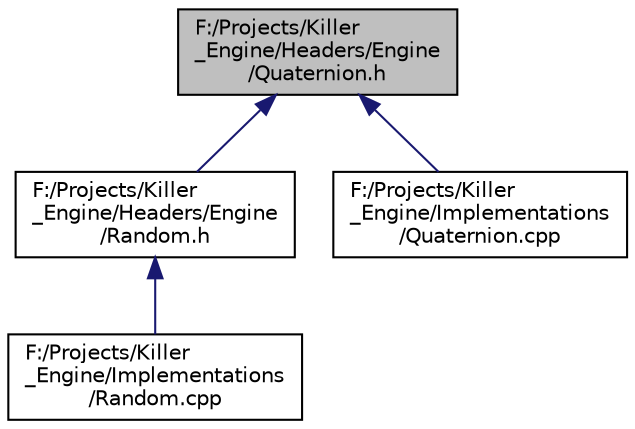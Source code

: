digraph "F:/Projects/Killer_Engine/Headers/Engine/Quaternion.h"
{
  edge [fontname="Helvetica",fontsize="10",labelfontname="Helvetica",labelfontsize="10"];
  node [fontname="Helvetica",fontsize="10",shape=record];
  Node10 [label="F:/Projects/Killer\l_Engine/Headers/Engine\l/Quaternion.h",height=0.2,width=0.4,color="black", fillcolor="grey75", style="filled", fontcolor="black"];
  Node10 -> Node11 [dir="back",color="midnightblue",fontsize="10",style="solid",fontname="Helvetica"];
  Node11 [label="F:/Projects/Killer\l_Engine/Headers/Engine\l/Random.h",height=0.2,width=0.4,color="black", fillcolor="white", style="filled",URL="$_random_8h.html"];
  Node11 -> Node12 [dir="back",color="midnightblue",fontsize="10",style="solid",fontname="Helvetica"];
  Node12 [label="F:/Projects/Killer\l_Engine/Implementations\l/Random.cpp",height=0.2,width=0.4,color="black", fillcolor="white", style="filled",URL="$_random_8cpp.html"];
  Node10 -> Node13 [dir="back",color="midnightblue",fontsize="10",style="solid",fontname="Helvetica"];
  Node13 [label="F:/Projects/Killer\l_Engine/Implementations\l/Quaternion.cpp",height=0.2,width=0.4,color="black", fillcolor="white", style="filled",URL="$_quaternion_8cpp.html"];
}
